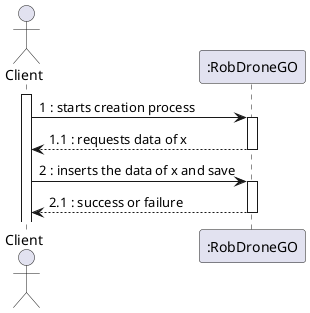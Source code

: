 @startuml lvl1
actor "Client" as OE

activate OE
OE -> ":RobDroneGO" : 1 : starts creation process
activate ":RobDroneGO"
":RobDroneGO" --> OE : 1.1 : requests data of x
deactivate ":RobDroneGO"
OE -> ":RobDroneGO" : 2 : inserts the data of x and save
activate ":RobDroneGO"
":RobDroneGO" --> OE : 2.1 : success or failure


deactivate ":RobDroneGO"

@enduml
